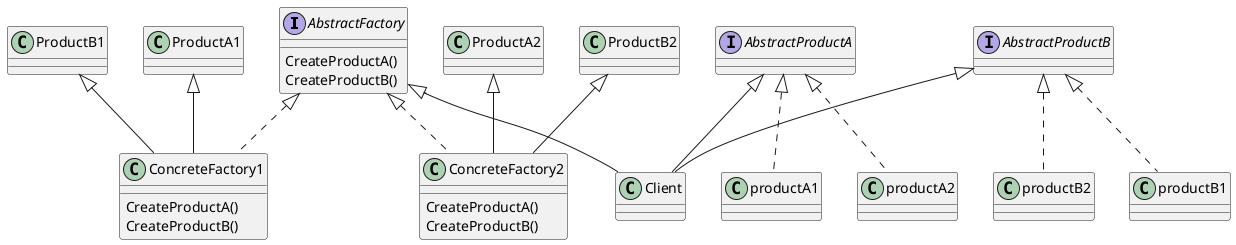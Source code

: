 @startuml abstractfactory

interface AbstractFactory
{
    CreateProductA()
    CreateProductB()
}

class ConcreteFactory1{
    CreateProductA()
    CreateProductB()
}

class ConcreteFactory2{
    CreateProductA()
    CreateProductB()
}


interface AbstractProductA
{

}

interface AbstractProductB
{

}

class ProductA1{

}
class ProductA2{

}

class ProductB1{

}

class ProductB2{

}

class Client{

}

class ConcreteFactory1 implements AbstractFactory
class ConcreteFactory2 implements AbstractFactory
class productA1 implements AbstractProductA
class productA2 implements AbstractProductA
class productB1 implements AbstractProductB
class productB2 implements AbstractProductB


AbstractFactory <|-- Client
AbstractProductA <|-- Client
AbstractProductB <|-- Client
ProductA2 <|-- ConcreteFactory2
ProductB2 <|-- ConcreteFactory2
ProductA1 <|-- ConcreteFactory1
ProductB1 <|-- ConcreteFactory1

@enduml